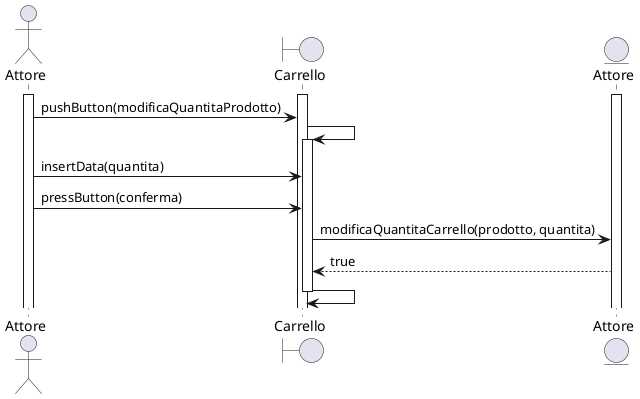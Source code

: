 @startuml

    actor Attore
    boundary Carrello
    entity Attore as AttoreE

    activate Attore
    activate AttoreE
    activate Carrello
    Attore -> Carrello : pushButton(modificaQuantitaProdotto)
    Carrello -> Carrello 
    activate Carrello
    Attore -> Carrello : insertData(quantita)
    Attore -> Carrello : pressButton(conferma)
    Carrello -> AttoreE : modificaQuantitaCarrello(prodotto, quantita)
    AttoreE --> Carrello : true
    Carrello -> Carrello
    deactivate Carrello
@enduml